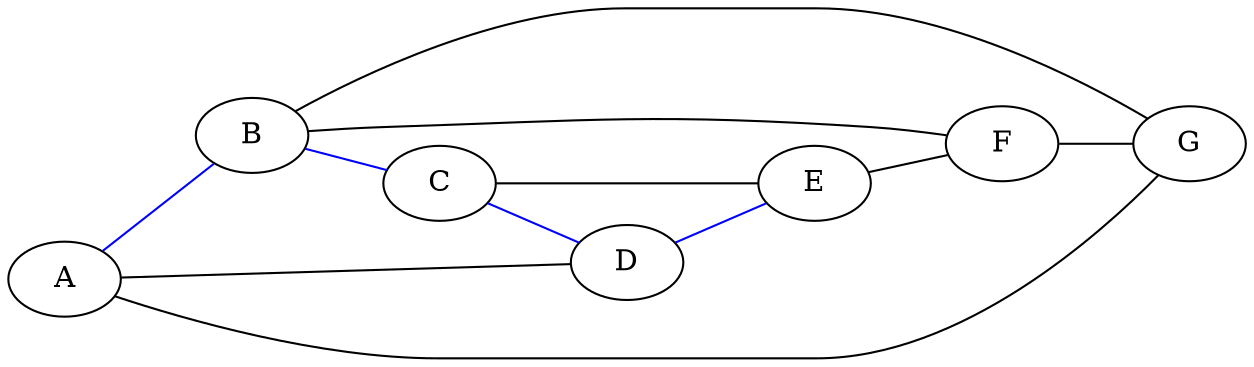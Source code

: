 graph {
    rankdir=LR;
    A -- B [color=blue];
    B -- C [color=blue];
    C -- D [color=blue];
    D -- A;
    C -- E;
    D -- E [color=blue];
    E -- F;
    F -- G;
    G -- A;
    B -- G;
    B -- F;
}
